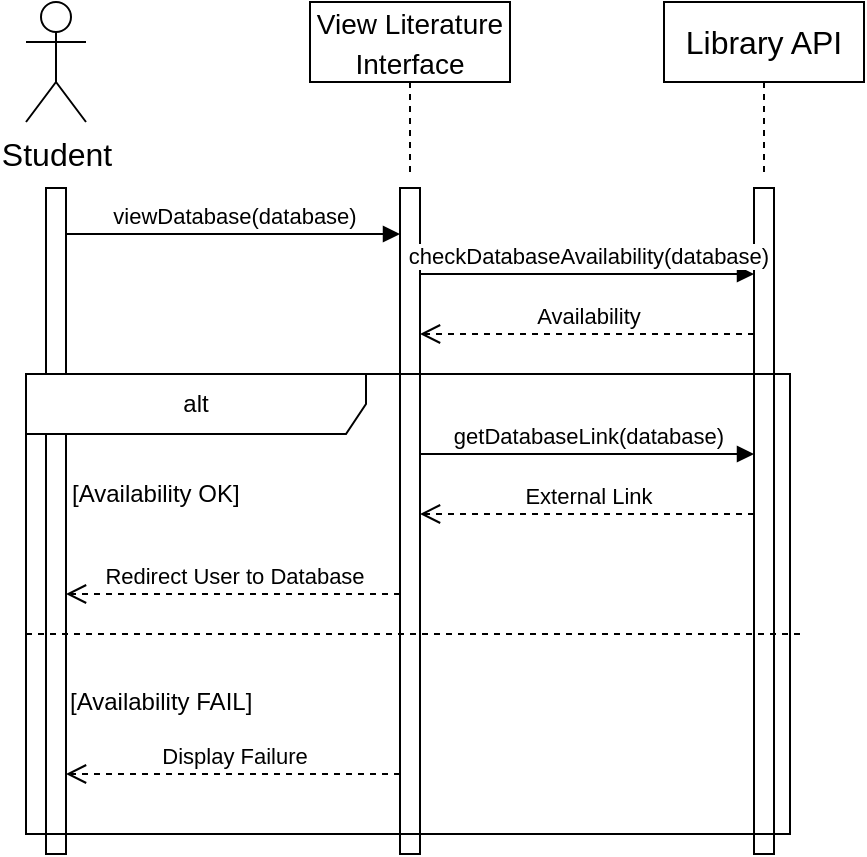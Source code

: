 <mxfile version="21.0.10" type="device"><diagram name="Page-1" id="0zy6owzmRjl1fqoIziSZ"><mxGraphModel dx="1806" dy="1758" grid="1" gridSize="10" guides="1" tooltips="1" connect="1" arrows="1" fold="1" page="1" pageScale="1" pageWidth="850" pageHeight="1100" math="0" shadow="0"><root><mxCell id="0"/><mxCell id="1" parent="0"/><mxCell id="dy52wDB2Z1GQdfB4RwDG-1" value="" style="html=1;points=[];perimeter=orthogonalPerimeter;outlineConnect=0;targetShapes=umlLifeline;portConstraint=eastwest;newEdgeStyle={&quot;edgeStyle&quot;:&quot;elbowEdgeStyle&quot;,&quot;elbow&quot;:&quot;vertical&quot;,&quot;curved&quot;:0,&quot;rounded&quot;:0};fontSize=16;" vertex="1" parent="1"><mxGeometry x="-732" y="-903" width="10" height="333" as="geometry"/></mxCell><mxCell id="dy52wDB2Z1GQdfB4RwDG-2" value="Student" style="shape=umlActor;verticalLabelPosition=bottom;verticalAlign=top;html=1;fontSize=16;" vertex="1" parent="1"><mxGeometry x="-742" y="-996" width="30" height="60" as="geometry"/></mxCell><mxCell id="dy52wDB2Z1GQdfB4RwDG-3" value="&lt;font style=&quot;font-size: 14px;&quot;&gt;View Literature Interface&lt;/font&gt;" style="shape=umlLifeline;perimeter=lifelinePerimeter;whiteSpace=wrap;html=1;container=1;dropTarget=0;collapsible=0;recursiveResize=0;outlineConnect=0;portConstraint=eastwest;newEdgeStyle={&quot;edgeStyle&quot;:&quot;elbowEdgeStyle&quot;,&quot;elbow&quot;:&quot;vertical&quot;,&quot;curved&quot;:0,&quot;rounded&quot;:0};fontSize=16;" vertex="1" parent="1"><mxGeometry x="-600" y="-996" width="100" height="85" as="geometry"/></mxCell><mxCell id="dy52wDB2Z1GQdfB4RwDG-4" value="" style="html=1;points=[];perimeter=orthogonalPerimeter;outlineConnect=0;targetShapes=umlLifeline;portConstraint=eastwest;newEdgeStyle={&quot;edgeStyle&quot;:&quot;elbowEdgeStyle&quot;,&quot;elbow&quot;:&quot;vertical&quot;,&quot;curved&quot;:0,&quot;rounded&quot;:0};fontSize=16;" vertex="1" parent="1"><mxGeometry x="-555" y="-903" width="10" height="333" as="geometry"/></mxCell><mxCell id="dy52wDB2Z1GQdfB4RwDG-5" value="Library API" style="shape=umlLifeline;perimeter=lifelinePerimeter;whiteSpace=wrap;html=1;container=1;dropTarget=0;collapsible=0;recursiveResize=0;outlineConnect=0;portConstraint=eastwest;newEdgeStyle={&quot;edgeStyle&quot;:&quot;elbowEdgeStyle&quot;,&quot;elbow&quot;:&quot;vertical&quot;,&quot;curved&quot;:0,&quot;rounded&quot;:0};fontSize=16;" vertex="1" parent="1"><mxGeometry x="-423" y="-996" width="100" height="85" as="geometry"/></mxCell><mxCell id="dy52wDB2Z1GQdfB4RwDG-6" value="" style="html=1;points=[];perimeter=orthogonalPerimeter;outlineConnect=0;targetShapes=umlLifeline;portConstraint=eastwest;newEdgeStyle={&quot;edgeStyle&quot;:&quot;elbowEdgeStyle&quot;,&quot;elbow&quot;:&quot;vertical&quot;,&quot;curved&quot;:0,&quot;rounded&quot;:0};fontSize=16;" vertex="1" parent="1"><mxGeometry x="-378" y="-903" width="10" height="333" as="geometry"/></mxCell><mxCell id="dy52wDB2Z1GQdfB4RwDG-7" value="viewDatabase(database)" style="html=1;verticalAlign=bottom;endArrow=block;edgeStyle=elbowEdgeStyle;elbow=vertical;curved=0;rounded=0;" edge="1" parent="1" source="dy52wDB2Z1GQdfB4RwDG-1" target="dy52wDB2Z1GQdfB4RwDG-4"><mxGeometry width="80" relative="1" as="geometry"><mxPoint x="-714" y="-870" as="sourcePoint"/><mxPoint x="-634" y="-870" as="targetPoint"/><Array as="points"><mxPoint x="-650" y="-880"/><mxPoint x="-605" y="-869"/></Array></mxGeometry></mxCell><mxCell id="dy52wDB2Z1GQdfB4RwDG-9" value="External Link" style="html=1;verticalAlign=bottom;endArrow=open;dashed=1;endSize=8;edgeStyle=elbowEdgeStyle;elbow=vertical;curved=0;rounded=0;" edge="1" parent="1" source="dy52wDB2Z1GQdfB4RwDG-6" target="dy52wDB2Z1GQdfB4RwDG-4"><mxGeometry relative="1" as="geometry"><mxPoint x="-419" y="-786" as="sourcePoint"/><mxPoint x="-499" y="-786" as="targetPoint"/><Array as="points"><mxPoint x="-440" y="-740"/><mxPoint x="-420" y="-760"/><mxPoint x="-390" y="-780"/><mxPoint x="-410" y="-730"/><mxPoint x="-433" y="-777"/><mxPoint x="-413" y="-746"/><mxPoint x="-437" y="-787"/></Array></mxGeometry></mxCell><mxCell id="dy52wDB2Z1GQdfB4RwDG-19" value="alt" style="shape=umlFrame;whiteSpace=wrap;html=1;pointerEvents=0;recursiveResize=0;container=1;collapsible=0;width=170;" vertex="1" parent="1"><mxGeometry x="-742" y="-810" width="382" height="230" as="geometry"/></mxCell><mxCell id="dy52wDB2Z1GQdfB4RwDG-20" value="[Availability FAIL]" style="line;strokeWidth=1;dashed=1;labelPosition=center;verticalLabelPosition=bottom;align=left;verticalAlign=top;spacingLeft=20;spacingTop=15;html=1;whiteSpace=wrap;" vertex="1" parent="dy52wDB2Z1GQdfB4RwDG-19"><mxGeometry y="125" width="390" height="10" as="geometry"/></mxCell><mxCell id="dy52wDB2Z1GQdfB4RwDG-21" value="[Availability OK]" style="text;html=1;" vertex="1" parent="dy52wDB2Z1GQdfB4RwDG-19"><mxGeometry width="100" height="20" relative="1" as="geometry"><mxPoint x="21" y="46" as="offset"/></mxGeometry></mxCell><mxCell id="dy52wDB2Z1GQdfB4RwDG-8" value="getDatabaseLink(database)" style="html=1;verticalAlign=bottom;endArrow=block;edgeStyle=elbowEdgeStyle;elbow=vertical;curved=0;rounded=0;" edge="1" parent="dy52wDB2Z1GQdfB4RwDG-19"><mxGeometry width="80" relative="1" as="geometry"><mxPoint x="197" y="40" as="sourcePoint"/><mxPoint x="364" y="40" as="targetPoint"/><Array as="points"><mxPoint x="314" y="40"/></Array></mxGeometry></mxCell><mxCell id="dy52wDB2Z1GQdfB4RwDG-27" value="Redirect User to Database" style="html=1;verticalAlign=bottom;endArrow=open;dashed=1;endSize=8;edgeStyle=elbowEdgeStyle;elbow=vertical;curved=0;rounded=0;" edge="1" parent="1" source="dy52wDB2Z1GQdfB4RwDG-4" target="dy52wDB2Z1GQdfB4RwDG-1"><mxGeometry relative="1" as="geometry"><mxPoint x="-553" y="-695.5" as="sourcePoint"/><mxPoint x="-720" y="-695.5" as="targetPoint"/><Array as="points"><mxPoint x="-610" y="-700"/><mxPoint x="-595" y="-695.5"/><mxPoint x="-565" y="-715.5"/><mxPoint x="-585" y="-665.5"/><mxPoint x="-608" y="-712.5"/><mxPoint x="-588" y="-681.5"/><mxPoint x="-612" y="-722.5"/></Array></mxGeometry></mxCell><mxCell id="dy52wDB2Z1GQdfB4RwDG-28" value="Display Failure" style="html=1;verticalAlign=bottom;endArrow=open;dashed=1;endSize=8;edgeStyle=elbowEdgeStyle;elbow=vertical;curved=0;rounded=0;" edge="1" parent="1" source="dy52wDB2Z1GQdfB4RwDG-4" target="dy52wDB2Z1GQdfB4RwDG-1"><mxGeometry relative="1" as="geometry"><mxPoint x="-553" y="-600" as="sourcePoint"/><mxPoint x="-720" y="-600" as="targetPoint"/><Array as="points"><mxPoint x="-560" y="-610"/><mxPoint x="-585" y="-570"/><mxPoint x="-608" y="-617"/><mxPoint x="-588" y="-586"/><mxPoint x="-612" y="-627"/></Array></mxGeometry></mxCell><mxCell id="dy52wDB2Z1GQdfB4RwDG-29" value="checkDatabaseAvailability(database)" style="html=1;verticalAlign=bottom;endArrow=block;edgeStyle=elbowEdgeStyle;elbow=vertical;curved=0;rounded=0;" edge="1" parent="1" source="dy52wDB2Z1GQdfB4RwDG-4" target="dy52wDB2Z1GQdfB4RwDG-6"><mxGeometry width="80" relative="1" as="geometry"><mxPoint x="-545" y="-850" as="sourcePoint"/><mxPoint x="-378" y="-850" as="targetPoint"/><Array as="points"><mxPoint x="-470" y="-860"/><mxPoint x="-428" y="-850"/></Array></mxGeometry></mxCell><mxCell id="dy52wDB2Z1GQdfB4RwDG-30" value="Availability" style="html=1;verticalAlign=bottom;endArrow=open;dashed=1;endSize=8;edgeStyle=elbowEdgeStyle;elbow=vertical;curved=0;rounded=0;" edge="1" parent="1" source="dy52wDB2Z1GQdfB4RwDG-6" target="dy52wDB2Z1GQdfB4RwDG-4"><mxGeometry relative="1" as="geometry"><mxPoint x="-378" y="-830" as="sourcePoint"/><mxPoint x="-545" y="-830" as="targetPoint"/><Array as="points"><mxPoint x="-440" y="-830"/><mxPoint x="-420" y="-850"/><mxPoint x="-390" y="-870"/><mxPoint x="-410" y="-820"/><mxPoint x="-433" y="-867"/><mxPoint x="-413" y="-836"/><mxPoint x="-437" y="-877"/></Array></mxGeometry></mxCell></root></mxGraphModel></diagram></mxfile>